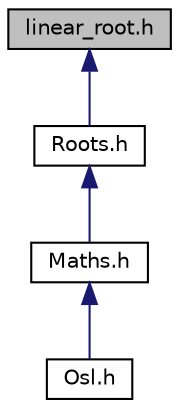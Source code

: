 digraph "linear_root.h"
{
 // LATEX_PDF_SIZE
  edge [fontname="Helvetica",fontsize="10",labelfontname="Helvetica",labelfontsize="10"];
  node [fontname="Helvetica",fontsize="10",shape=record];
  Node1 [label="linear_root.h",height=0.2,width=0.4,color="black", fillcolor="grey75", style="filled", fontcolor="black",tooltip="Header file for Osl::Maths::Roots::linear_root functions."];
  Node1 -> Node2 [dir="back",color="midnightblue",fontsize="10",style="solid",fontname="Helvetica"];
  Node2 [label="Roots.h",height=0.2,width=0.4,color="black", fillcolor="white", style="filled",URL="$Roots_8h.html",tooltip="Header file for Osl::Maths::Roots::Roots namespace."];
  Node2 -> Node3 [dir="back",color="midnightblue",fontsize="10",style="solid",fontname="Helvetica"];
  Node3 [label="Maths.h",height=0.2,width=0.4,color="black", fillcolor="white", style="filled",URL="$Maths_8h.html",tooltip="Header file of Osl::Maths namespace."];
  Node3 -> Node4 [dir="back",color="midnightblue",fontsize="10",style="solid",fontname="Helvetica"];
  Node4 [label="Osl.h",height=0.2,width=0.4,color="black", fillcolor="white", style="filled",URL="$Osl_8h.html",tooltip="Header file for the Osl library."];
}
